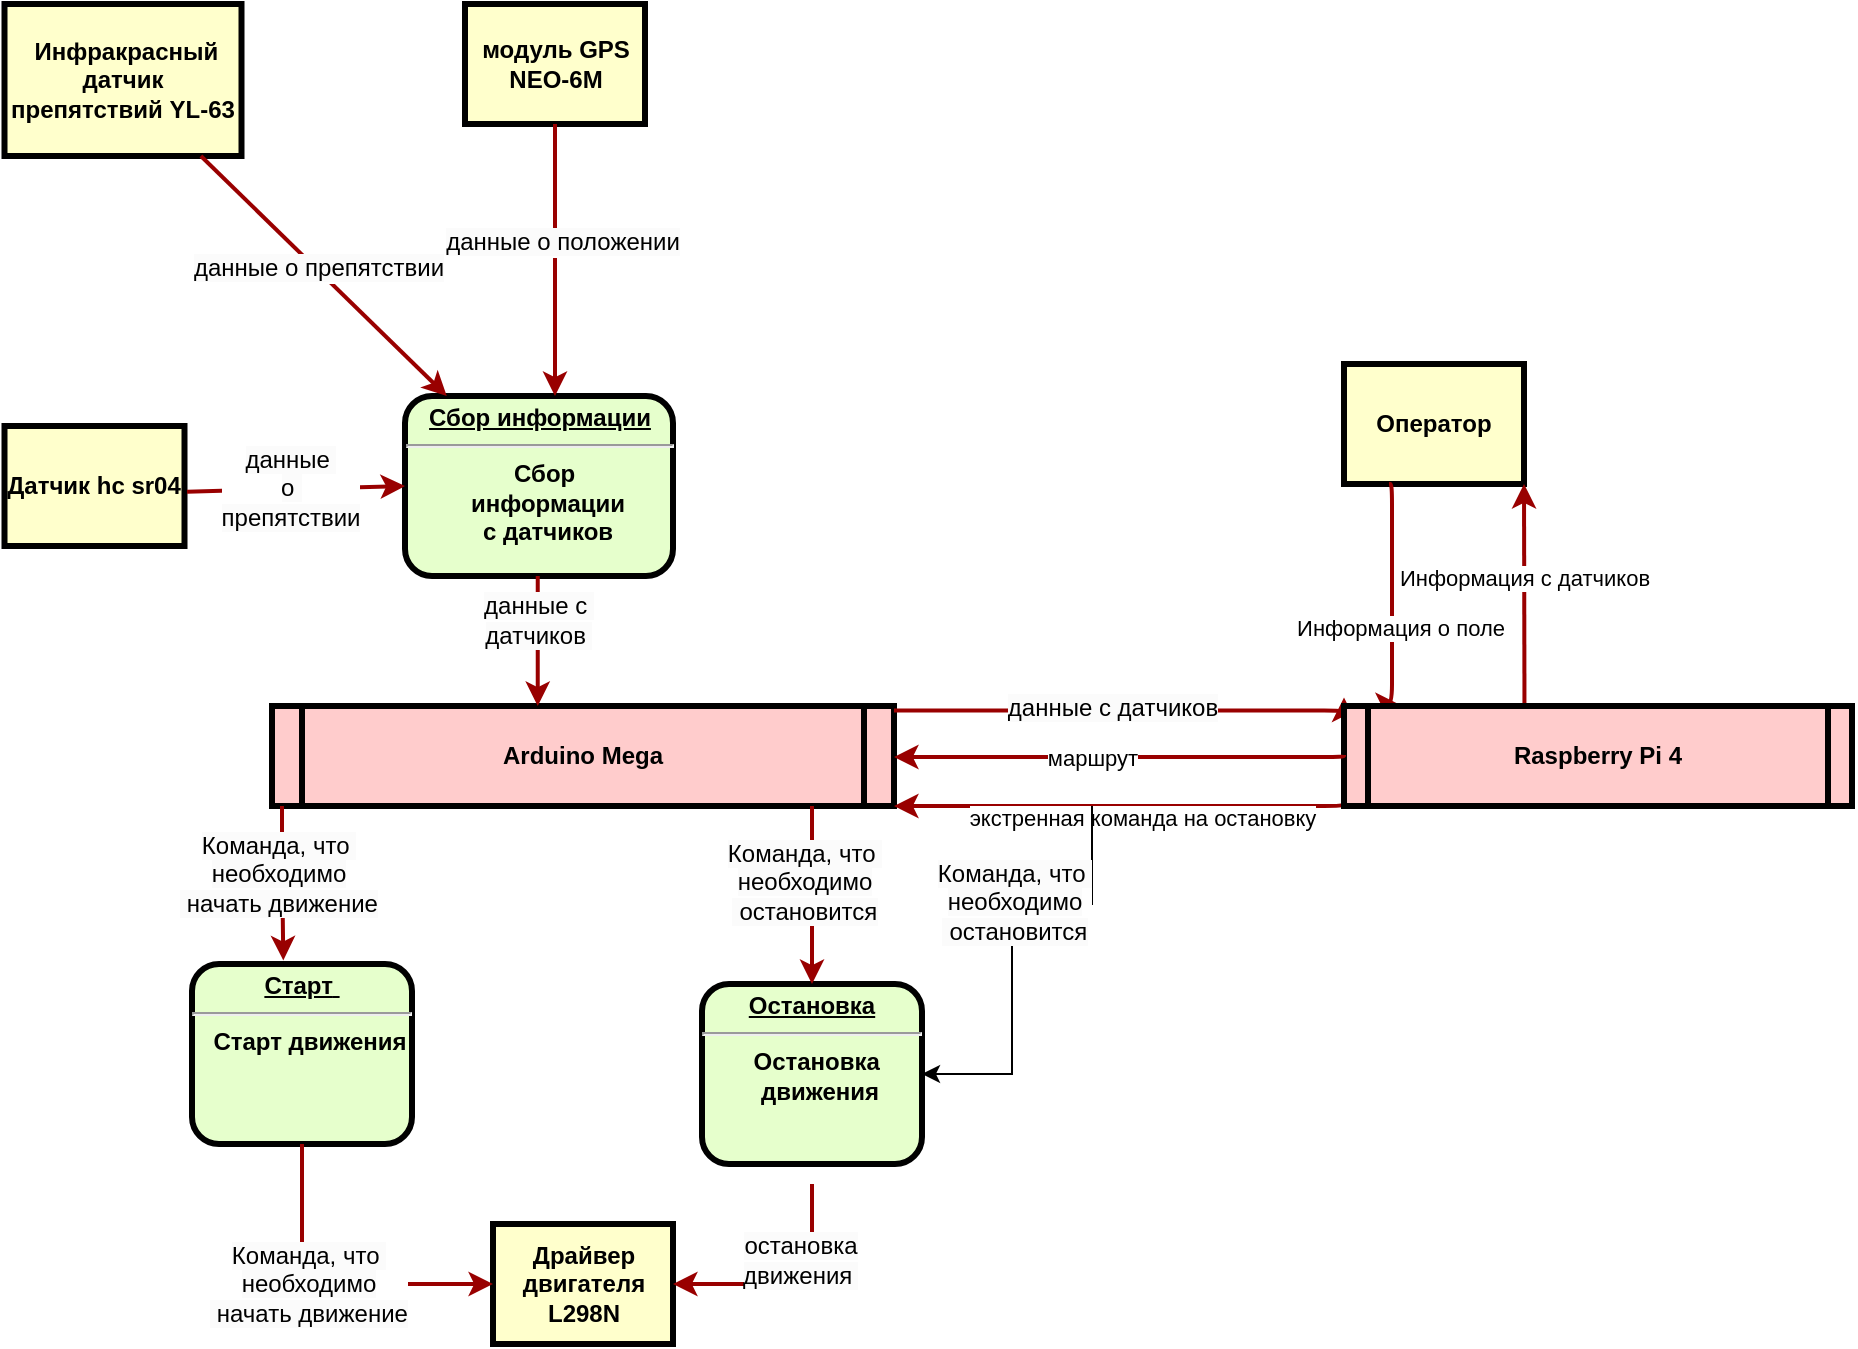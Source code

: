 <mxfile version="24.5.4" type="github">
  <diagram name="Page-1" id="c7558073-3199-34d8-9f00-42111426c3f3">
    <mxGraphModel dx="1193" dy="784" grid="1" gridSize="10" guides="1" tooltips="1" connect="1" arrows="1" fold="1" page="1" pageScale="1" pageWidth="826" pageHeight="1169" background="none" math="0" shadow="0">
      <root>
        <mxCell id="0" />
        <mxCell id="1" parent="0" />
        <mxCell id="2" value="&lt;p style=&quot;margin: 0px; margin-top: 4px; text-align: center; text-decoration: underline;&quot;&gt;&lt;strong&gt;Сбор информации&lt;/strong&gt;&lt;/p&gt;&lt;hr&gt;&lt;p style=&quot;margin: 0px; margin-left: 8px;&quot;&gt;Сбор&amp;nbsp;&lt;/p&gt;&lt;p style=&quot;margin: 0px; margin-left: 8px;&quot;&gt;информации&lt;/p&gt;&lt;p style=&quot;margin: 0px; margin-left: 8px;&quot;&gt;с датчиков&lt;/p&gt;" style="verticalAlign=middle;align=center;overflow=fill;fontSize=12;fontFamily=Helvetica;html=1;rounded=1;fontStyle=1;strokeWidth=3;fillColor=#E6FFCC" parent="1" vertex="1">
          <mxGeometry x="356.5" y="236" width="134" height="90" as="geometry" />
        </mxCell>
        <mxCell id="3" value="модуль GPS NEO-6M" style="whiteSpace=wrap;align=center;verticalAlign=middle;fontStyle=1;strokeWidth=3;fillColor=#FFFFCC" parent="1" vertex="1">
          <mxGeometry x="386.5" y="40" width="90" height="60" as="geometry" />
        </mxCell>
        <mxCell id="4" value=" Инфракрасный датчик препятствий YL-63" style="whiteSpace=wrap;align=center;verticalAlign=middle;fontStyle=1;strokeWidth=3;fillColor=#FFFFCC" parent="1" vertex="1">
          <mxGeometry x="156.25" y="40" width="118.5" height="76" as="geometry" />
        </mxCell>
        <mxCell id="5" value="Arduino Mega" style="shape=process;whiteSpace=wrap;align=center;verticalAlign=middle;size=0.048;fontStyle=1;strokeWidth=3;fillColor=#FFCCCC" parent="1" vertex="1">
          <mxGeometry x="290" y="391" width="311" height="50" as="geometry" />
        </mxCell>
        <mxCell id="9" value="&lt;p style=&quot;margin: 0px; margin-top: 4px; text-align: center; text-decoration: underline;&quot;&gt;Остановка&lt;/p&gt;&lt;hr&gt;&lt;p style=&quot;margin: 0px; margin-left: 8px;&quot;&gt;Остановка&amp;nbsp;&lt;/p&gt;&lt;p style=&quot;margin: 0px; margin-left: 8px;&quot;&gt;движения&lt;/p&gt;" style="verticalAlign=middle;align=center;overflow=fill;fontSize=12;fontFamily=Helvetica;html=1;rounded=1;fontStyle=1;strokeWidth=3;fillColor=#E6FFCC" parent="1" vertex="1">
          <mxGeometry x="505" y="530" width="110" height="90" as="geometry" />
        </mxCell>
        <mxCell id="12" value="Оператор" style="whiteSpace=wrap;align=center;verticalAlign=middle;fontStyle=1;strokeWidth=3;fillColor=#FFFFCC" parent="1" vertex="1">
          <mxGeometry x="826" y="220.0" width="90" height="60" as="geometry" />
        </mxCell>
        <mxCell id="15" value="Драйвер двигателя L298N" style="whiteSpace=wrap;align=center;verticalAlign=middle;fontStyle=1;strokeWidth=3;fillColor=#FFFFCC" parent="1" vertex="1">
          <mxGeometry x="400.5" y="650" width="90" height="60" as="geometry" />
        </mxCell>
        <mxCell id="36" value="" style="edgeStyle=none;noEdgeStyle=1;strokeColor=#990000;strokeWidth=2" parent="1" source="3" edge="1">
          <mxGeometry width="100" height="100" relative="1" as="geometry">
            <mxPoint x="160.5" y="250" as="sourcePoint" />
            <mxPoint x="431.5" y="236" as="targetPoint" />
          </mxGeometry>
        </mxCell>
        <mxCell id="qieDubJGGWWwkvd7PtyZ-109" value="&lt;span style=&quot;font-size: 12px; background-color: rgb(251, 251, 251);&quot;&gt;данные о положении&lt;/span&gt;" style="edgeLabel;html=1;align=center;verticalAlign=middle;resizable=0;points=[];" vertex="1" connectable="0" parent="36">
          <mxGeometry x="-0.131" y="3" relative="1" as="geometry">
            <mxPoint as="offset" />
          </mxGeometry>
        </mxCell>
        <mxCell id="37" value="" style="edgeStyle=none;noEdgeStyle=1;strokeColor=#990000;strokeWidth=2" parent="1" source="4" target="2" edge="1">
          <mxGeometry width="100" height="100" relative="1" as="geometry">
            <mxPoint x="400.5" y="190" as="sourcePoint" />
            <mxPoint x="500.5" y="90" as="targetPoint" />
          </mxGeometry>
        </mxCell>
        <mxCell id="qieDubJGGWWwkvd7PtyZ-111" value="&lt;span style=&quot;font-size: 12px; background-color: rgb(251, 251, 251);&quot;&gt;данные о препятствии&lt;/span&gt;" style="edgeLabel;html=1;align=center;verticalAlign=middle;resizable=0;points=[];" vertex="1" connectable="0" parent="37">
          <mxGeometry x="-0.055" y="1" relative="1" as="geometry">
            <mxPoint as="offset" />
          </mxGeometry>
        </mxCell>
        <mxCell id="11" value="&lt;p style=&quot;margin: 0px; margin-top: 4px; text-align: center; text-decoration: underline;&quot;&gt;&lt;strong&gt;&lt;strong&gt;Старт&lt;/strong&gt;&amp;nbsp;&lt;br&gt;&lt;/strong&gt;&lt;/p&gt;&lt;hr&gt;&lt;p style=&quot;margin: 0px; margin-left: 8px;&quot;&gt;Старт движения&lt;/p&gt;" style="verticalAlign=middle;align=center;overflow=fill;fontSize=12;fontFamily=Helvetica;html=1;rounded=1;fontStyle=1;strokeWidth=3;fillColor=#E6FFCC" parent="1" vertex="1">
          <mxGeometry x="250.0" y="520" width="110" height="90" as="geometry" />
        </mxCell>
        <mxCell id="56" value="" style="edgeStyle=elbowEdgeStyle;elbow=horizontal;strokeColor=#990000;strokeWidth=2" parent="1" edge="1">
          <mxGeometry width="100" height="100" relative="1" as="geometry">
            <mxPoint x="422.87" y="326" as="sourcePoint" />
            <mxPoint x="422.87" y="391" as="targetPoint" />
            <Array as="points">
              <mxPoint x="422.87" y="360" />
            </Array>
          </mxGeometry>
        </mxCell>
        <mxCell id="qieDubJGGWWwkvd7PtyZ-110" value="&lt;span style=&quot;font-size: 12px; background-color: rgb(251, 251, 251);&quot;&gt;данные с&amp;nbsp;&lt;/span&gt;&lt;br style=&quot;padding: 0px; margin: 0px; font-size: 12px; background-color: rgb(251, 251, 251);&quot;&gt;&lt;span style=&quot;font-size: 12px; background-color: rgb(251, 251, 251);&quot;&gt;датчиков&amp;nbsp;&lt;/span&gt;" style="edgeLabel;html=1;align=center;verticalAlign=middle;resizable=0;points=[];" vertex="1" connectable="0" parent="56">
          <mxGeometry x="-0.342" relative="1" as="geometry">
            <mxPoint as="offset" />
          </mxGeometry>
        </mxCell>
        <mxCell id="67" value="" style="edgeStyle=elbowEdgeStyle;elbow=horizontal;strokeColor=#990000;strokeWidth=2;entryX=1;entryY=1;entryDx=0;entryDy=0;" parent="1" target="12" edge="1">
          <mxGeometry width="100" height="100" relative="1" as="geometry">
            <mxPoint x="916.24" y="391" as="sourcePoint" />
            <mxPoint x="916.002" y="140" as="targetPoint" />
          </mxGeometry>
        </mxCell>
        <mxCell id="qieDubJGGWWwkvd7PtyZ-124" value="Информация с датчиков" style="edgeLabel;html=1;align=center;verticalAlign=middle;resizable=0;points=[];" vertex="1" connectable="0" parent="67">
          <mxGeometry x="0.609" y="-1" relative="1" as="geometry">
            <mxPoint x="-1" y="25" as="offset" />
          </mxGeometry>
        </mxCell>
        <mxCell id="72" value="" style="edgeStyle=elbowEdgeStyle;elbow=vertical;strokeColor=#990000;strokeWidth=2;entryX=0;entryY=0.25;entryDx=0;entryDy=0;" parent="1" edge="1">
          <mxGeometry width="100" height="100" relative="1" as="geometry">
            <mxPoint x="601" y="393.25" as="sourcePoint" />
            <mxPoint x="826" y="386.75" as="targetPoint" />
            <Array as="points">
              <mxPoint x="650" y="393.25" />
            </Array>
          </mxGeometry>
        </mxCell>
        <mxCell id="qieDubJGGWWwkvd7PtyZ-125" value="&lt;span style=&quot;font-size: 12px; background-color: rgb(251, 251, 251);&quot;&gt;данные с датчиков&lt;/span&gt;" style="edgeLabel;html=1;align=center;verticalAlign=middle;resizable=0;points=[];" vertex="1" connectable="0" parent="72">
          <mxGeometry x="0.132" y="-4" relative="1" as="geometry">
            <mxPoint x="-22" y="-6" as="offset" />
          </mxGeometry>
        </mxCell>
        <mxCell id="73" value="" style="edgeStyle=elbowEdgeStyle;elbow=vertical;strokeColor=#990000;strokeWidth=2;exitX=0;exitY=0.75;exitDx=0;exitDy=0;" parent="1" edge="1">
          <mxGeometry width="100" height="100" relative="1" as="geometry">
            <mxPoint x="826" y="439.5" as="sourcePoint" />
            <mxPoint x="601" y="441.0" as="targetPoint" />
            <Array as="points">
              <mxPoint x="650" y="441" />
            </Array>
          </mxGeometry>
        </mxCell>
        <mxCell id="qieDubJGGWWwkvd7PtyZ-126" value="экстренная команда на остановку" style="edgeLabel;html=1;align=center;verticalAlign=middle;resizable=0;points=[];" vertex="1" connectable="0" parent="73">
          <mxGeometry x="-0.094" y="6" relative="1" as="geometry">
            <mxPoint as="offset" />
          </mxGeometry>
        </mxCell>
        <mxCell id="qieDubJGGWWwkvd7PtyZ-97" value="" style="edgeStyle=orthogonalEdgeStyle;rounded=0;orthogonalLoop=1;jettySize=auto;html=1;" edge="1" parent="1" target="9">
          <mxGeometry relative="1" as="geometry">
            <mxPoint x="700" y="441" as="sourcePoint" />
            <mxPoint x="615" y="510" as="targetPoint" />
            <Array as="points">
              <mxPoint x="700" y="490" />
              <mxPoint x="660" y="490" />
              <mxPoint x="660" y="575" />
            </Array>
          </mxGeometry>
        </mxCell>
        <mxCell id="qieDubJGGWWwkvd7PtyZ-123" value="&lt;span style=&quot;font-size: 12px; background-color: rgb(251, 251, 251);&quot;&gt;Команда, что&amp;nbsp;&lt;/span&gt;&lt;br style=&quot;padding: 0px; margin: 0px; font-size: 12px; background-color: rgb(251, 251, 251);&quot;&gt;&lt;span style=&quot;font-size: 12px; background-color: rgb(251, 251, 251);&quot;&gt;необходимо&lt;/span&gt;&lt;br style=&quot;padding: 0px; margin: 0px; font-size: 12px; background-color: rgb(251, 251, 251);&quot;&gt;&lt;span style=&quot;font-size: 12px; background-color: rgb(251, 251, 251);&quot;&gt;&amp;nbsp;остановится&lt;/span&gt;" style="edgeLabel;html=1;align=center;verticalAlign=middle;resizable=0;points=[];" vertex="1" connectable="0" parent="qieDubJGGWWwkvd7PtyZ-97">
          <mxGeometry x="-0.191" y="-1" relative="1" as="geometry">
            <mxPoint as="offset" />
          </mxGeometry>
        </mxCell>
        <mxCell id="77" value="" style="edgeStyle=elbowEdgeStyle;elbow=horizontal;strokeColor=#990000;strokeWidth=2" parent="1" source="5" target="9" edge="1">
          <mxGeometry width="100" height="100" relative="1" as="geometry">
            <mxPoint x="400" y="590" as="sourcePoint" />
            <mxPoint x="500" y="490" as="targetPoint" />
            <Array as="points">
              <mxPoint x="560" y="480" />
            </Array>
          </mxGeometry>
        </mxCell>
        <mxCell id="qieDubJGGWWwkvd7PtyZ-104" value="&lt;span style=&quot;font-size: 12px; background-color: rgb(251, 251, 251);&quot;&gt;Команда, что&amp;nbsp;&lt;/span&gt;&lt;br style=&quot;padding: 0px; margin: 0px; font-size: 12px; background-color: rgb(251, 251, 251);&quot;&gt;&lt;span style=&quot;font-size: 12px; background-color: rgb(251, 251, 251);&quot;&gt;необходимо&lt;/span&gt;&lt;br style=&quot;padding: 0px; margin: 0px; font-size: 12px; background-color: rgb(251, 251, 251);&quot;&gt;&lt;span style=&quot;font-size: 12px; background-color: rgb(251, 251, 251);&quot;&gt;&amp;nbsp;остановится&lt;/span&gt;" style="edgeLabel;html=1;align=center;verticalAlign=middle;resizable=0;points=[];" vertex="1" connectable="0" parent="77">
          <mxGeometry x="-0.159" y="-4" relative="1" as="geometry">
            <mxPoint as="offset" />
          </mxGeometry>
        </mxCell>
        <mxCell id="78" value="" style="edgeStyle=elbowEdgeStyle;elbow=horizontal;strokeColor=#990000;strokeWidth=2;entryX=1;entryY=0.5;entryDx=0;entryDy=0;" parent="1" target="15" edge="1">
          <mxGeometry width="100" height="100" relative="1" as="geometry">
            <mxPoint x="560" y="630" as="sourcePoint" />
            <mxPoint x="500" y="680" as="targetPoint" />
            <Array as="points">
              <mxPoint x="560" y="670" />
            </Array>
          </mxGeometry>
        </mxCell>
        <mxCell id="qieDubJGGWWwkvd7PtyZ-118" value="&lt;span style=&quot;font-size: 12px; background-color: rgb(251, 251, 251);&quot;&gt;остановка&lt;/span&gt;&lt;br style=&quot;padding: 0px; margin: 0px; font-size: 12px; background-color: rgb(251, 251, 251);&quot;&gt;&lt;span style=&quot;font-size: 12px; background-color: rgb(251, 251, 251);&quot;&gt;движения&amp;nbsp;&lt;/span&gt;" style="edgeLabel;html=1;align=center;verticalAlign=middle;resizable=0;points=[];" vertex="1" connectable="0" parent="78">
          <mxGeometry x="-0.35" y="-6" relative="1" as="geometry">
            <mxPoint y="-1" as="offset" />
          </mxGeometry>
        </mxCell>
        <mxCell id="83" value="" style="edgeStyle=elbowEdgeStyle;elbow=horizontal;strokeColor=#990000;strokeWidth=2;exitX=0.25;exitY=1;exitDx=0;exitDy=0;entryX=0.11;entryY=-0.012;entryDx=0;entryDy=0;entryPerimeter=0;" parent="1" source="12" target="qieDubJGGWWwkvd7PtyZ-96" edge="1">
          <mxGeometry width="100" height="100" relative="1" as="geometry">
            <mxPoint x="750" y="480" as="sourcePoint" />
            <mxPoint x="840" y="320" as="targetPoint" />
            <Array as="points">
              <mxPoint x="850" y="230" />
            </Array>
          </mxGeometry>
        </mxCell>
        <mxCell id="qieDubJGGWWwkvd7PtyZ-127" value="Информация о поле" style="edgeLabel;html=1;align=center;verticalAlign=middle;resizable=0;points=[];" vertex="1" connectable="0" parent="83">
          <mxGeometry x="0.284" y="4" relative="1" as="geometry">
            <mxPoint y="-1" as="offset" />
          </mxGeometry>
        </mxCell>
        <mxCell id="88" value="" style="edgeStyle=elbowEdgeStyle;elbow=vertical;strokeColor=#990000;strokeWidth=2;exitX=0.135;exitY=1.089;exitDx=0;exitDy=0;exitPerimeter=0;entryX=0.415;entryY=-0.02;entryDx=0;entryDy=0;entryPerimeter=0;" parent="1" target="11" edge="1">
          <mxGeometry width="100" height="100" relative="1" as="geometry">
            <mxPoint x="295.0" y="441.0" as="sourcePoint" />
            <mxPoint x="296" y="535.55" as="targetPoint" />
            <Array as="points">
              <mxPoint x="430" y="465.55" />
            </Array>
          </mxGeometry>
        </mxCell>
        <mxCell id="qieDubJGGWWwkvd7PtyZ-115" value="&lt;span style=&quot;font-size: 12px; background-color: rgb(251, 251, 251);&quot;&gt;Команда, что&amp;nbsp;&lt;/span&gt;&lt;br style=&quot;padding: 0px; margin: 0px; font-size: 12px; background-color: rgb(251, 251, 251);&quot;&gt;&lt;span style=&quot;font-size: 12px; background-color: rgb(251, 251, 251);&quot;&gt;необходимо&lt;/span&gt;&lt;br style=&quot;padding: 0px; margin: 0px; font-size: 12px; background-color: rgb(251, 251, 251);&quot;&gt;&lt;span style=&quot;font-size: 12px; background-color: rgb(251, 251, 251);&quot;&gt;&amp;nbsp;начать движение&lt;/span&gt;" style="edgeLabel;html=1;align=center;verticalAlign=middle;resizable=0;points=[];" vertex="1" connectable="0" parent="88">
          <mxGeometry x="-0.125" y="-3" relative="1" as="geometry">
            <mxPoint as="offset" />
          </mxGeometry>
        </mxCell>
        <mxCell id="qieDubJGGWWwkvd7PtyZ-96" value="Raspberry Pi 4" style="shape=process;whiteSpace=wrap;align=center;verticalAlign=middle;size=0.048;fontStyle=1;strokeWidth=3;fillColor=#FFCCCC" vertex="1" parent="1">
          <mxGeometry x="826" y="391" width="254" height="50" as="geometry" />
        </mxCell>
        <mxCell id="qieDubJGGWWwkvd7PtyZ-101" value="" style="edgeStyle=elbowEdgeStyle;elbow=vertical;strokeColor=#990000;strokeWidth=2;exitX=0;exitY=0.75;exitDx=0;exitDy=0;" edge="1" parent="1">
          <mxGeometry width="100" height="100" relative="1" as="geometry">
            <mxPoint x="826" y="415.5" as="sourcePoint" />
            <mxPoint x="601" y="416.5" as="targetPoint" />
            <Array as="points">
              <mxPoint x="650" y="416.5" />
            </Array>
          </mxGeometry>
        </mxCell>
        <mxCell id="qieDubJGGWWwkvd7PtyZ-102" value="маршрут" style="edgeLabel;html=1;align=center;verticalAlign=middle;resizable=0;points=[];" vertex="1" connectable="0" parent="qieDubJGGWWwkvd7PtyZ-101">
          <mxGeometry x="-0.106" relative="1" as="geometry">
            <mxPoint x="-26" as="offset" />
          </mxGeometry>
        </mxCell>
        <mxCell id="qieDubJGGWWwkvd7PtyZ-108" value="Датчик hc sr04" style="whiteSpace=wrap;align=center;verticalAlign=middle;fontStyle=1;strokeWidth=3;fillColor=#FFFFCC" vertex="1" parent="1">
          <mxGeometry x="156.25" y="251" width="90" height="60" as="geometry" />
        </mxCell>
        <mxCell id="qieDubJGGWWwkvd7PtyZ-112" value="" style="edgeStyle=none;noEdgeStyle=1;strokeColor=#990000;strokeWidth=2;exitX=1.014;exitY=0.547;exitDx=0;exitDy=0;exitPerimeter=0;entryX=0;entryY=0.5;entryDx=0;entryDy=0;" edge="1" parent="1" source="qieDubJGGWWwkvd7PtyZ-108" target="2">
          <mxGeometry width="100" height="100" relative="1" as="geometry">
            <mxPoint x="262.5" y="126" as="sourcePoint" />
            <mxPoint x="378.5" y="246" as="targetPoint" />
          </mxGeometry>
        </mxCell>
        <mxCell id="qieDubJGGWWwkvd7PtyZ-113" value="&lt;span style=&quot;font-size: 12px; background-color: rgb(251, 251, 251);&quot;&gt;данные&amp;nbsp;&lt;/span&gt;&lt;div&gt;&lt;span style=&quot;font-size: 12px; background-color: rgb(251, 251, 251);&quot;&gt;о&amp;nbsp;&lt;/span&gt;&lt;/div&gt;&lt;div&gt;&lt;span style=&quot;font-size: 12px; background-color: rgb(251, 251, 251);&quot;&gt;препятствии&lt;/span&gt;&lt;/div&gt;" style="edgeLabel;html=1;align=center;verticalAlign=middle;resizable=0;points=[];" vertex="1" connectable="0" parent="qieDubJGGWWwkvd7PtyZ-112">
          <mxGeometry x="-0.055" y="1" relative="1" as="geometry">
            <mxPoint as="offset" />
          </mxGeometry>
        </mxCell>
        <mxCell id="qieDubJGGWWwkvd7PtyZ-117" value="" style="edgeStyle=elbowEdgeStyle;elbow=horizontal;strokeColor=#990000;strokeWidth=2;exitX=0.5;exitY=1;exitDx=0;exitDy=0;entryX=0;entryY=0.5;entryDx=0;entryDy=0;" edge="1" parent="1" source="11" target="15">
          <mxGeometry width="100" height="100" relative="1" as="geometry">
            <mxPoint x="619" y="600" as="sourcePoint" />
            <mxPoint x="380" y="680" as="targetPoint" />
            <Array as="points">
              <mxPoint x="305" y="690" />
            </Array>
          </mxGeometry>
        </mxCell>
        <mxCell id="qieDubJGGWWwkvd7PtyZ-122" value="&lt;span style=&quot;font-size: 12px; background-color: rgb(251, 251, 251);&quot;&gt;Команда, что&amp;nbsp;&lt;/span&gt;&lt;br style=&quot;padding: 0px; margin: 0px; font-size: 12px; background-color: rgb(251, 251, 251);&quot;&gt;&lt;span style=&quot;font-size: 12px; background-color: rgb(251, 251, 251);&quot;&gt;необходимо&lt;/span&gt;&lt;br style=&quot;padding: 0px; margin: 0px; font-size: 12px; background-color: rgb(251, 251, 251);&quot;&gt;&lt;span style=&quot;font-size: 12px; background-color: rgb(251, 251, 251);&quot;&gt;&amp;nbsp;начать движение&lt;/span&gt;" style="edgeLabel;html=1;align=center;verticalAlign=middle;resizable=0;points=[];" vertex="1" connectable="0" parent="qieDubJGGWWwkvd7PtyZ-117">
          <mxGeometry x="-0.163" y="3" relative="1" as="geometry">
            <mxPoint as="offset" />
          </mxGeometry>
        </mxCell>
      </root>
    </mxGraphModel>
  </diagram>
</mxfile>
